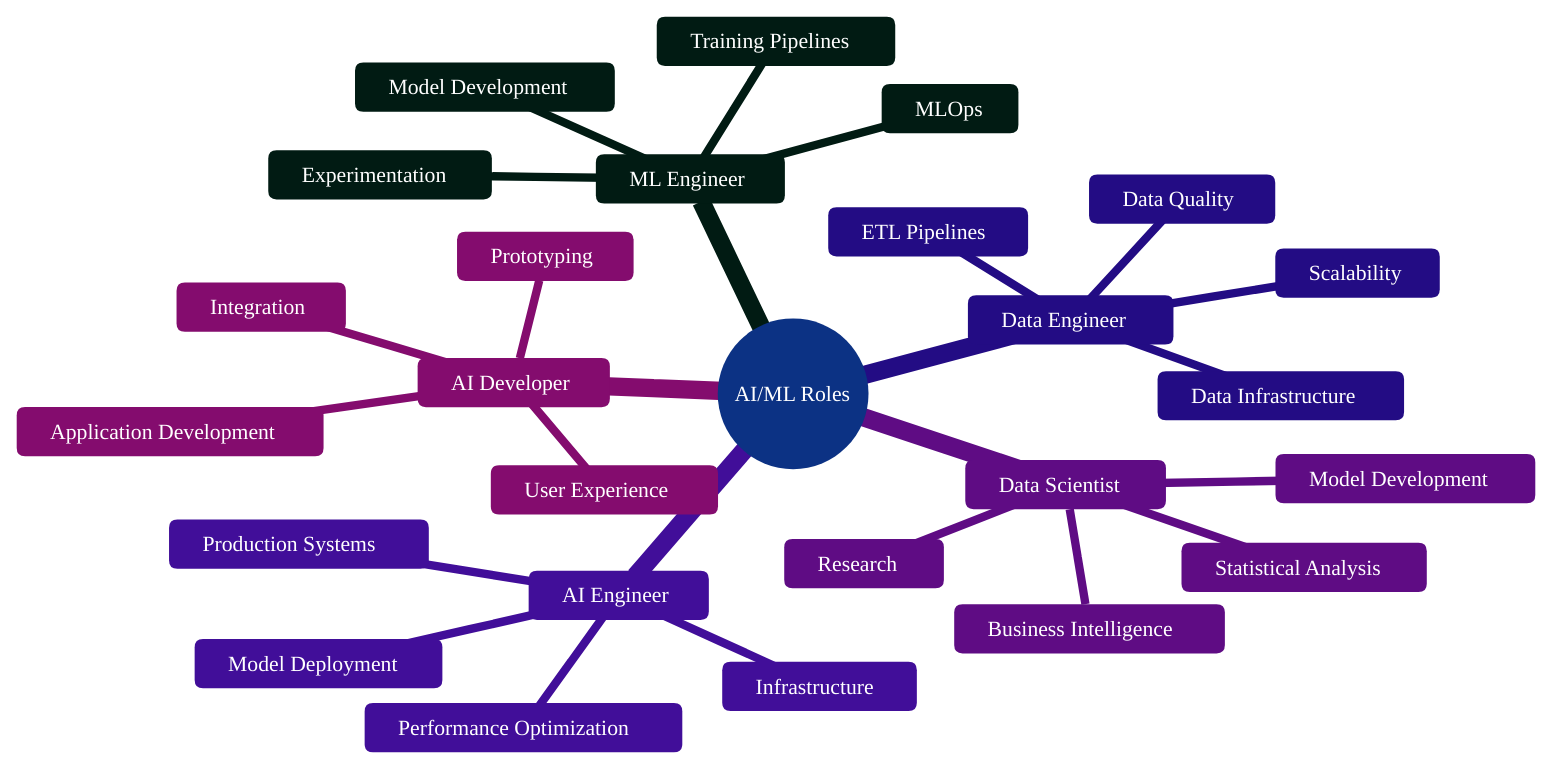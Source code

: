 %%{init: {'theme': 'base', 'themeVariables': { 'fontSize': '13px', 'fontFamily': 'Segoe UI, Arial, sans-serif', 'primaryColor': '#2563eb', 'primaryTextColor': '#ffffff', 'primaryBorderColor': '#1e40af', 'lineColor': '#64748b', 'secondaryColor': '#7c3aed', 'tertiaryColor': '#059669'}}}%%
mindmap
  root((AI/ML Roles))
    AI Engineer
      Model Deployment
      Production Systems
      Performance Optimization
      Infrastructure
    ML Engineer
      Model Development
      Training Pipelines
      Experimentation
      MLOps
    Data Engineer
      Data Infrastructure
      ETL Pipelines
      Data Quality
      Scalability
    Data Scientist
      Statistical Analysis
      Model Development
      Business Intelligence
      Research
    AI Developer
      Application Development
      Integration
      User Experience
      Prototyping
